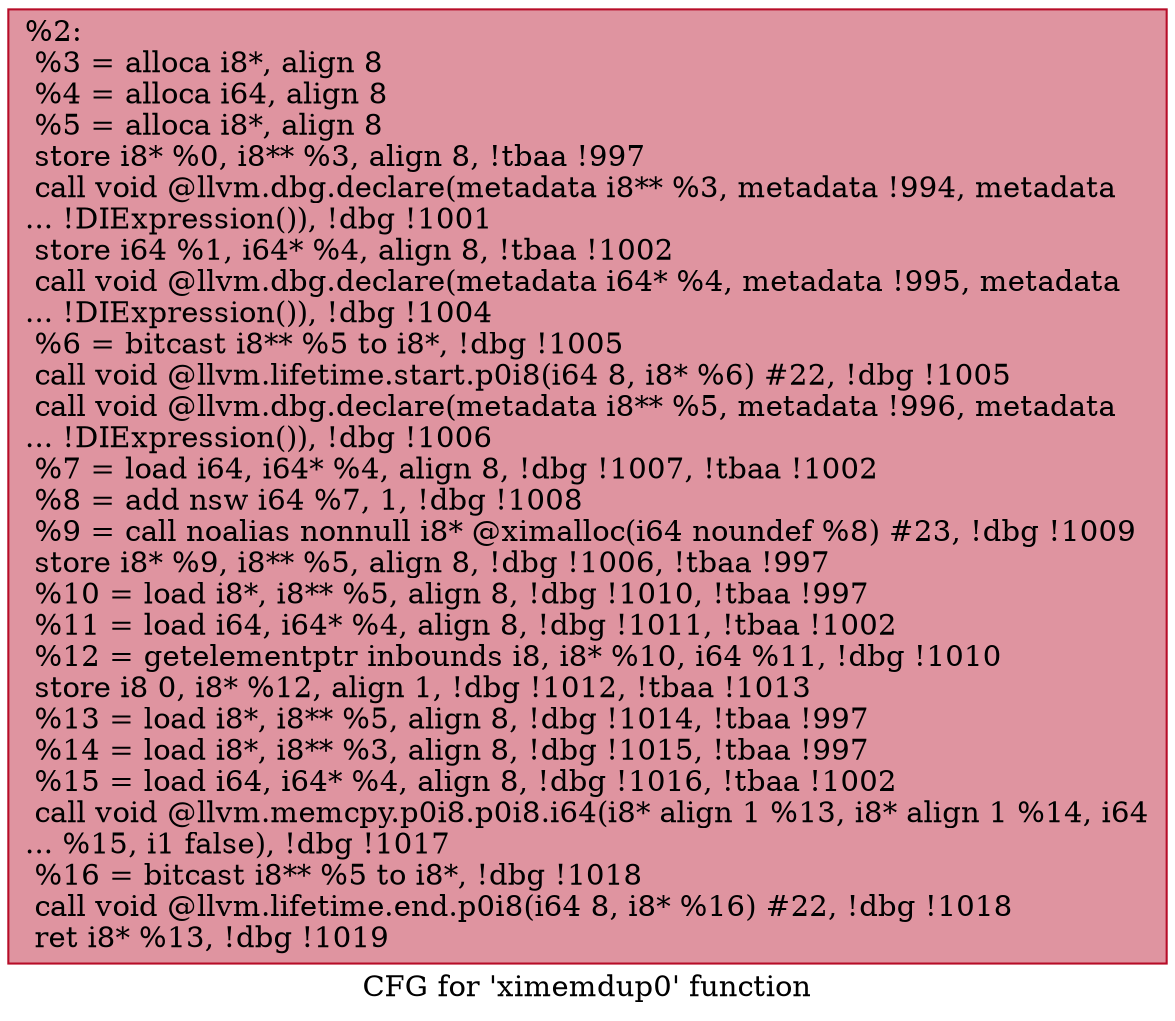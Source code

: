 digraph "CFG for 'ximemdup0' function" {
	label="CFG for 'ximemdup0' function";

	Node0x1292db0 [shape=record,color="#b70d28ff", style=filled, fillcolor="#b70d2870",label="{%2:\l  %3 = alloca i8*, align 8\l  %4 = alloca i64, align 8\l  %5 = alloca i8*, align 8\l  store i8* %0, i8** %3, align 8, !tbaa !997\l  call void @llvm.dbg.declare(metadata i8** %3, metadata !994, metadata\l... !DIExpression()), !dbg !1001\l  store i64 %1, i64* %4, align 8, !tbaa !1002\l  call void @llvm.dbg.declare(metadata i64* %4, metadata !995, metadata\l... !DIExpression()), !dbg !1004\l  %6 = bitcast i8** %5 to i8*, !dbg !1005\l  call void @llvm.lifetime.start.p0i8(i64 8, i8* %6) #22, !dbg !1005\l  call void @llvm.dbg.declare(metadata i8** %5, metadata !996, metadata\l... !DIExpression()), !dbg !1006\l  %7 = load i64, i64* %4, align 8, !dbg !1007, !tbaa !1002\l  %8 = add nsw i64 %7, 1, !dbg !1008\l  %9 = call noalias nonnull i8* @ximalloc(i64 noundef %8) #23, !dbg !1009\l  store i8* %9, i8** %5, align 8, !dbg !1006, !tbaa !997\l  %10 = load i8*, i8** %5, align 8, !dbg !1010, !tbaa !997\l  %11 = load i64, i64* %4, align 8, !dbg !1011, !tbaa !1002\l  %12 = getelementptr inbounds i8, i8* %10, i64 %11, !dbg !1010\l  store i8 0, i8* %12, align 1, !dbg !1012, !tbaa !1013\l  %13 = load i8*, i8** %5, align 8, !dbg !1014, !tbaa !997\l  %14 = load i8*, i8** %3, align 8, !dbg !1015, !tbaa !997\l  %15 = load i64, i64* %4, align 8, !dbg !1016, !tbaa !1002\l  call void @llvm.memcpy.p0i8.p0i8.i64(i8* align 1 %13, i8* align 1 %14, i64\l... %15, i1 false), !dbg !1017\l  %16 = bitcast i8** %5 to i8*, !dbg !1018\l  call void @llvm.lifetime.end.p0i8(i64 8, i8* %16) #22, !dbg !1018\l  ret i8* %13, !dbg !1019\l}"];
}
